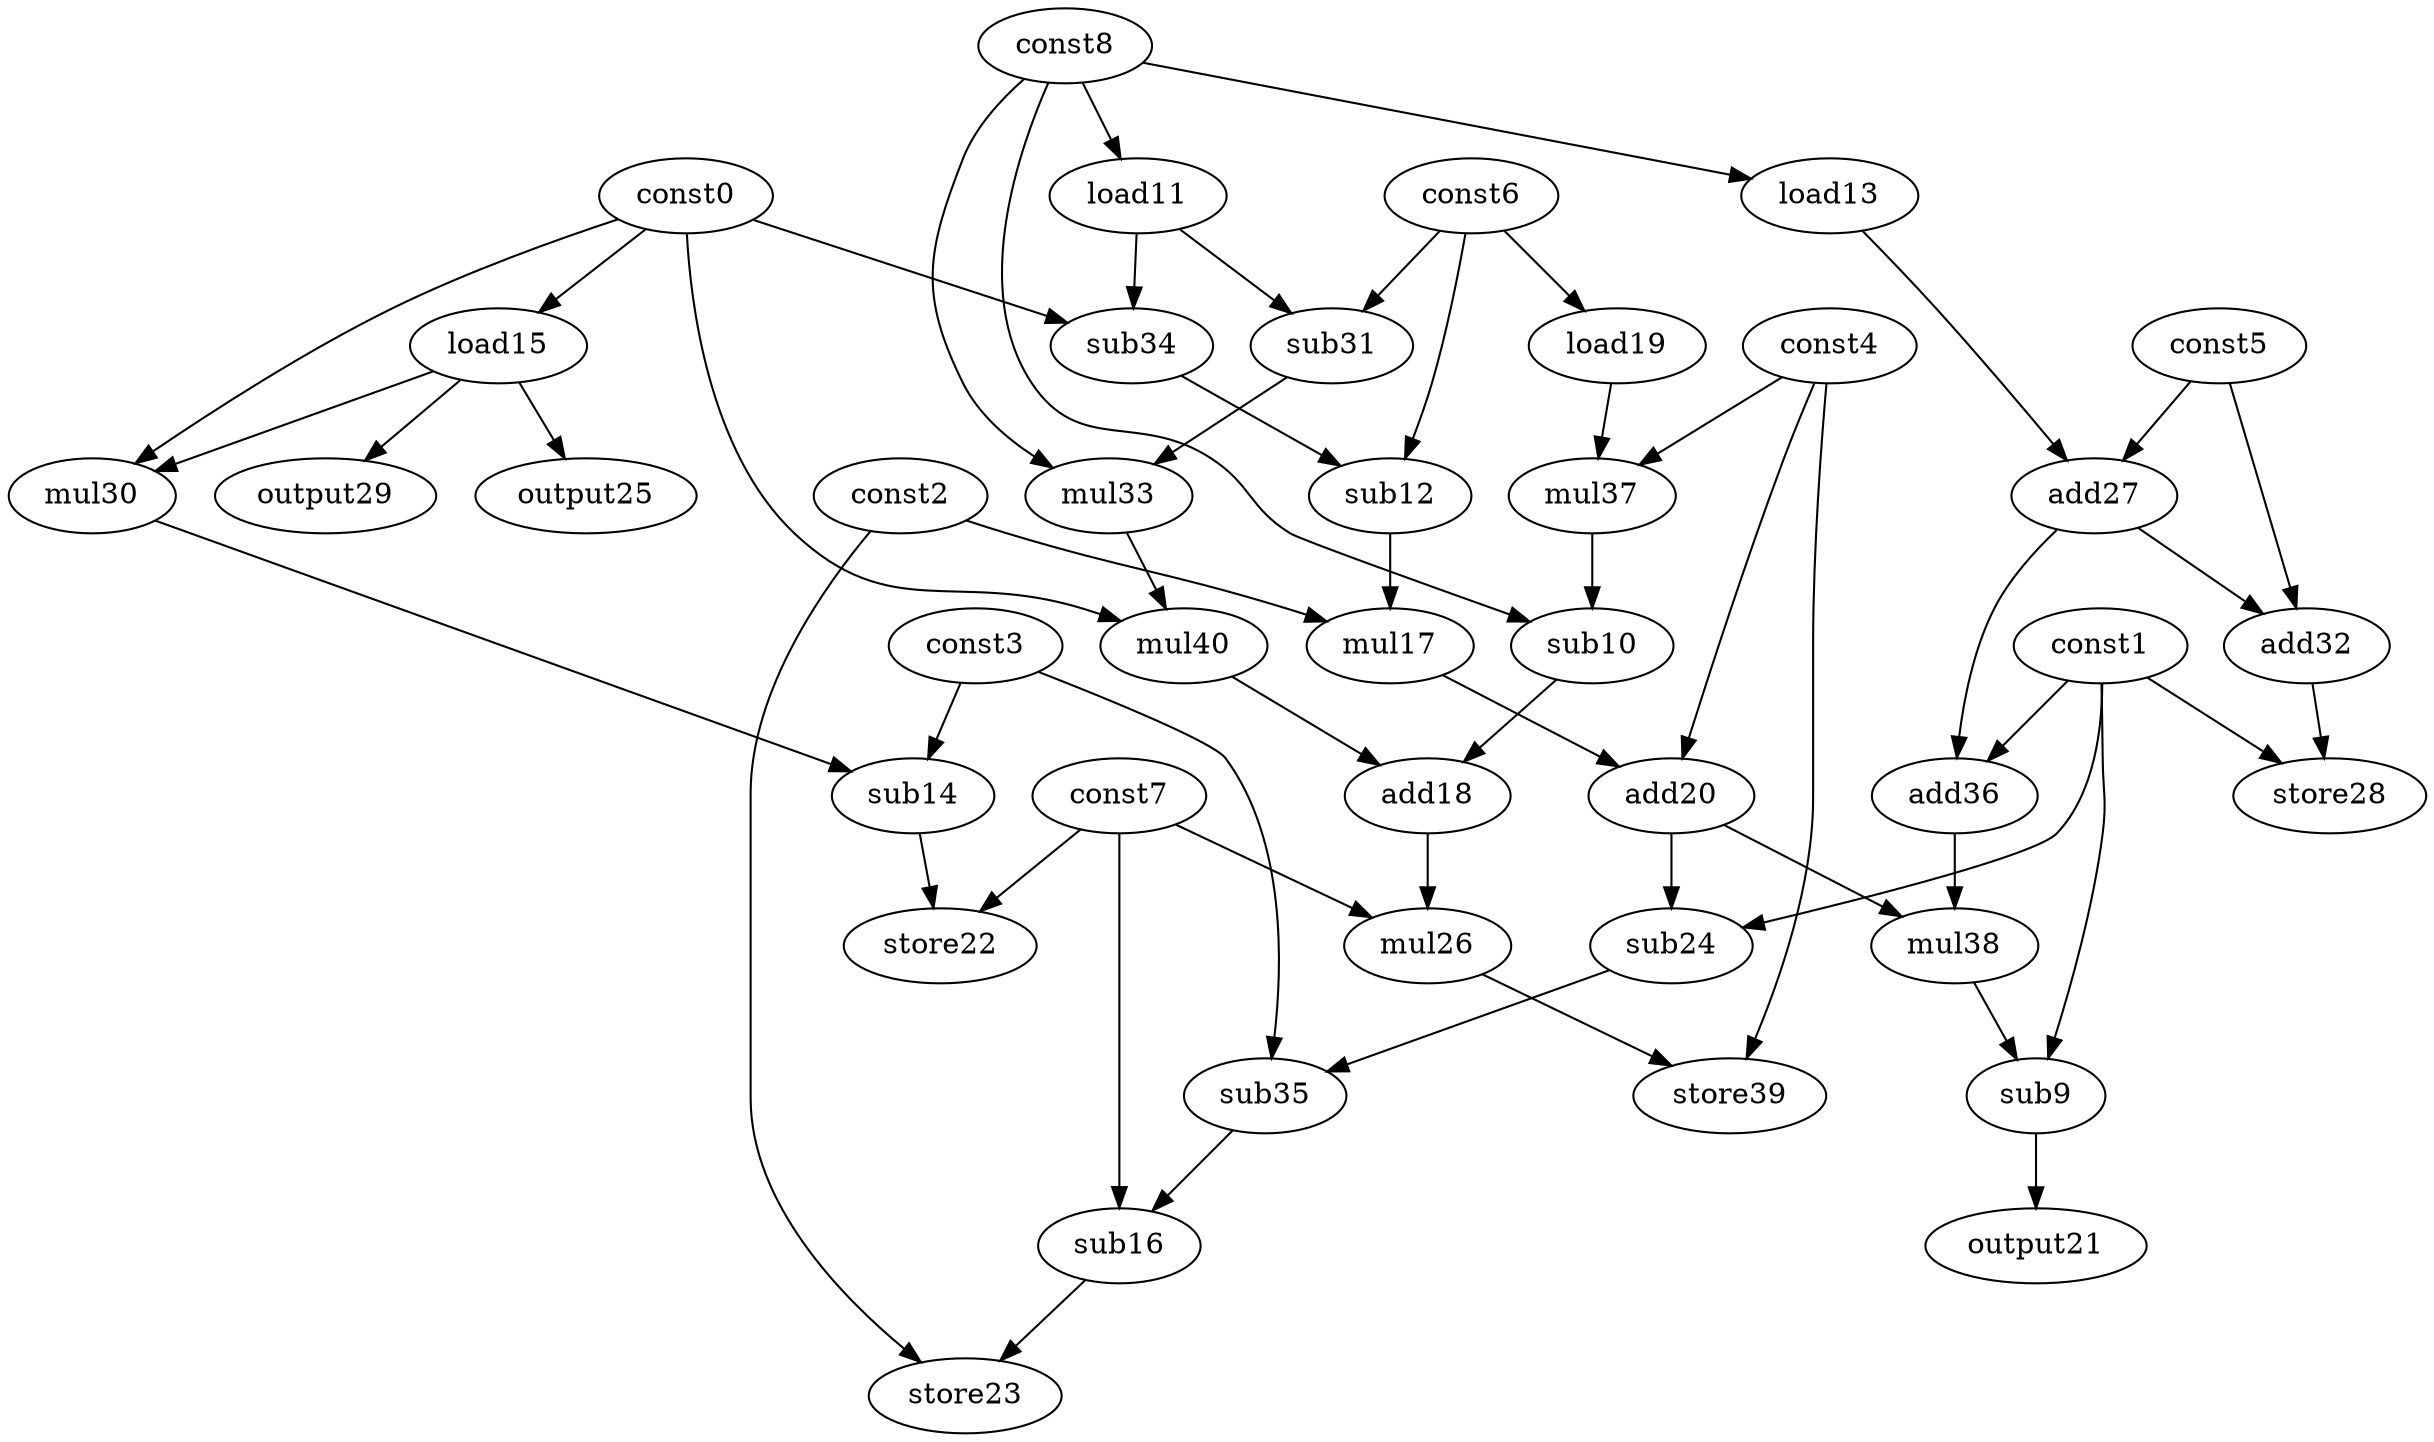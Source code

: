 digraph G { 
const0[opcode=const]; 
const1[opcode=const]; 
const2[opcode=const]; 
const3[opcode=const]; 
const4[opcode=const]; 
const5[opcode=const]; 
const6[opcode=const]; 
const7[opcode=const]; 
const8[opcode=const]; 
sub9[opcode=sub]; 
sub10[opcode=sub]; 
load11[opcode=load]; 
sub12[opcode=sub]; 
load13[opcode=load]; 
sub14[opcode=sub]; 
load15[opcode=load]; 
sub16[opcode=sub]; 
mul17[opcode=mul]; 
add18[opcode=add]; 
load19[opcode=load]; 
add20[opcode=add]; 
output21[opcode=output]; 
store22[opcode=store]; 
store23[opcode=store]; 
sub24[opcode=sub]; 
output25[opcode=output]; 
mul26[opcode=mul]; 
add27[opcode=add]; 
store28[opcode=store]; 
output29[opcode=output]; 
mul30[opcode=mul]; 
sub31[opcode=sub]; 
add32[opcode=add]; 
mul33[opcode=mul]; 
sub34[opcode=sub]; 
sub35[opcode=sub]; 
add36[opcode=add]; 
mul37[opcode=mul]; 
mul38[opcode=mul]; 
store39[opcode=store]; 
mul40[opcode=mul]; 
const8->load11[operand=0];
const8->load13[operand=0];
const0->load15[operand=0];
const6->load19[operand=0];
load15->output25[operand=0];
load13->add27[operand=0];
const5->add27[operand=1];
load15->output29[operand=0];
const0->mul30[operand=0];
load15->mul30[operand=1];
load11->sub31[operand=0];
const6->sub31[operand=1];
const0->sub34[operand=0];
load11->sub34[operand=1];
load19->mul37[operand=0];
const4->mul37[operand=1];
const8->sub10[operand=0];
mul37->sub10[operand=1];
sub34->sub12[operand=0];
const6->sub12[operand=1];
const3->sub14[operand=0];
mul30->sub14[operand=1];
add27->add32[operand=0];
const5->add32[operand=1];
const8->mul33[operand=0];
sub31->mul33[operand=1];
const1->add36[operand=0];
add27->add36[operand=1];
const2->mul17[operand=0];
sub12->mul17[operand=1];
sub14->store22[operand=0];
const7->store22[operand=1];
add32->store28[operand=0];
const1->store28[operand=1];
const0->mul40[operand=0];
mul33->mul40[operand=1];
mul40->add18[operand=0];
sub10->add18[operand=1];
mul17->add20[operand=0];
const4->add20[operand=1];
const1->sub24[operand=0];
add20->sub24[operand=1];
add18->mul26[operand=0];
const7->mul26[operand=1];
add20->mul38[operand=0];
add36->mul38[operand=1];
const1->sub9[operand=0];
mul38->sub9[operand=1];
sub24->sub35[operand=0];
const3->sub35[operand=1];
mul26->store39[operand=0];
const4->store39[operand=1];
sub35->sub16[operand=0];
const7->sub16[operand=1];
sub9->output21[operand=0];
sub16->store23[operand=0];
const2->store23[operand=1];
}
